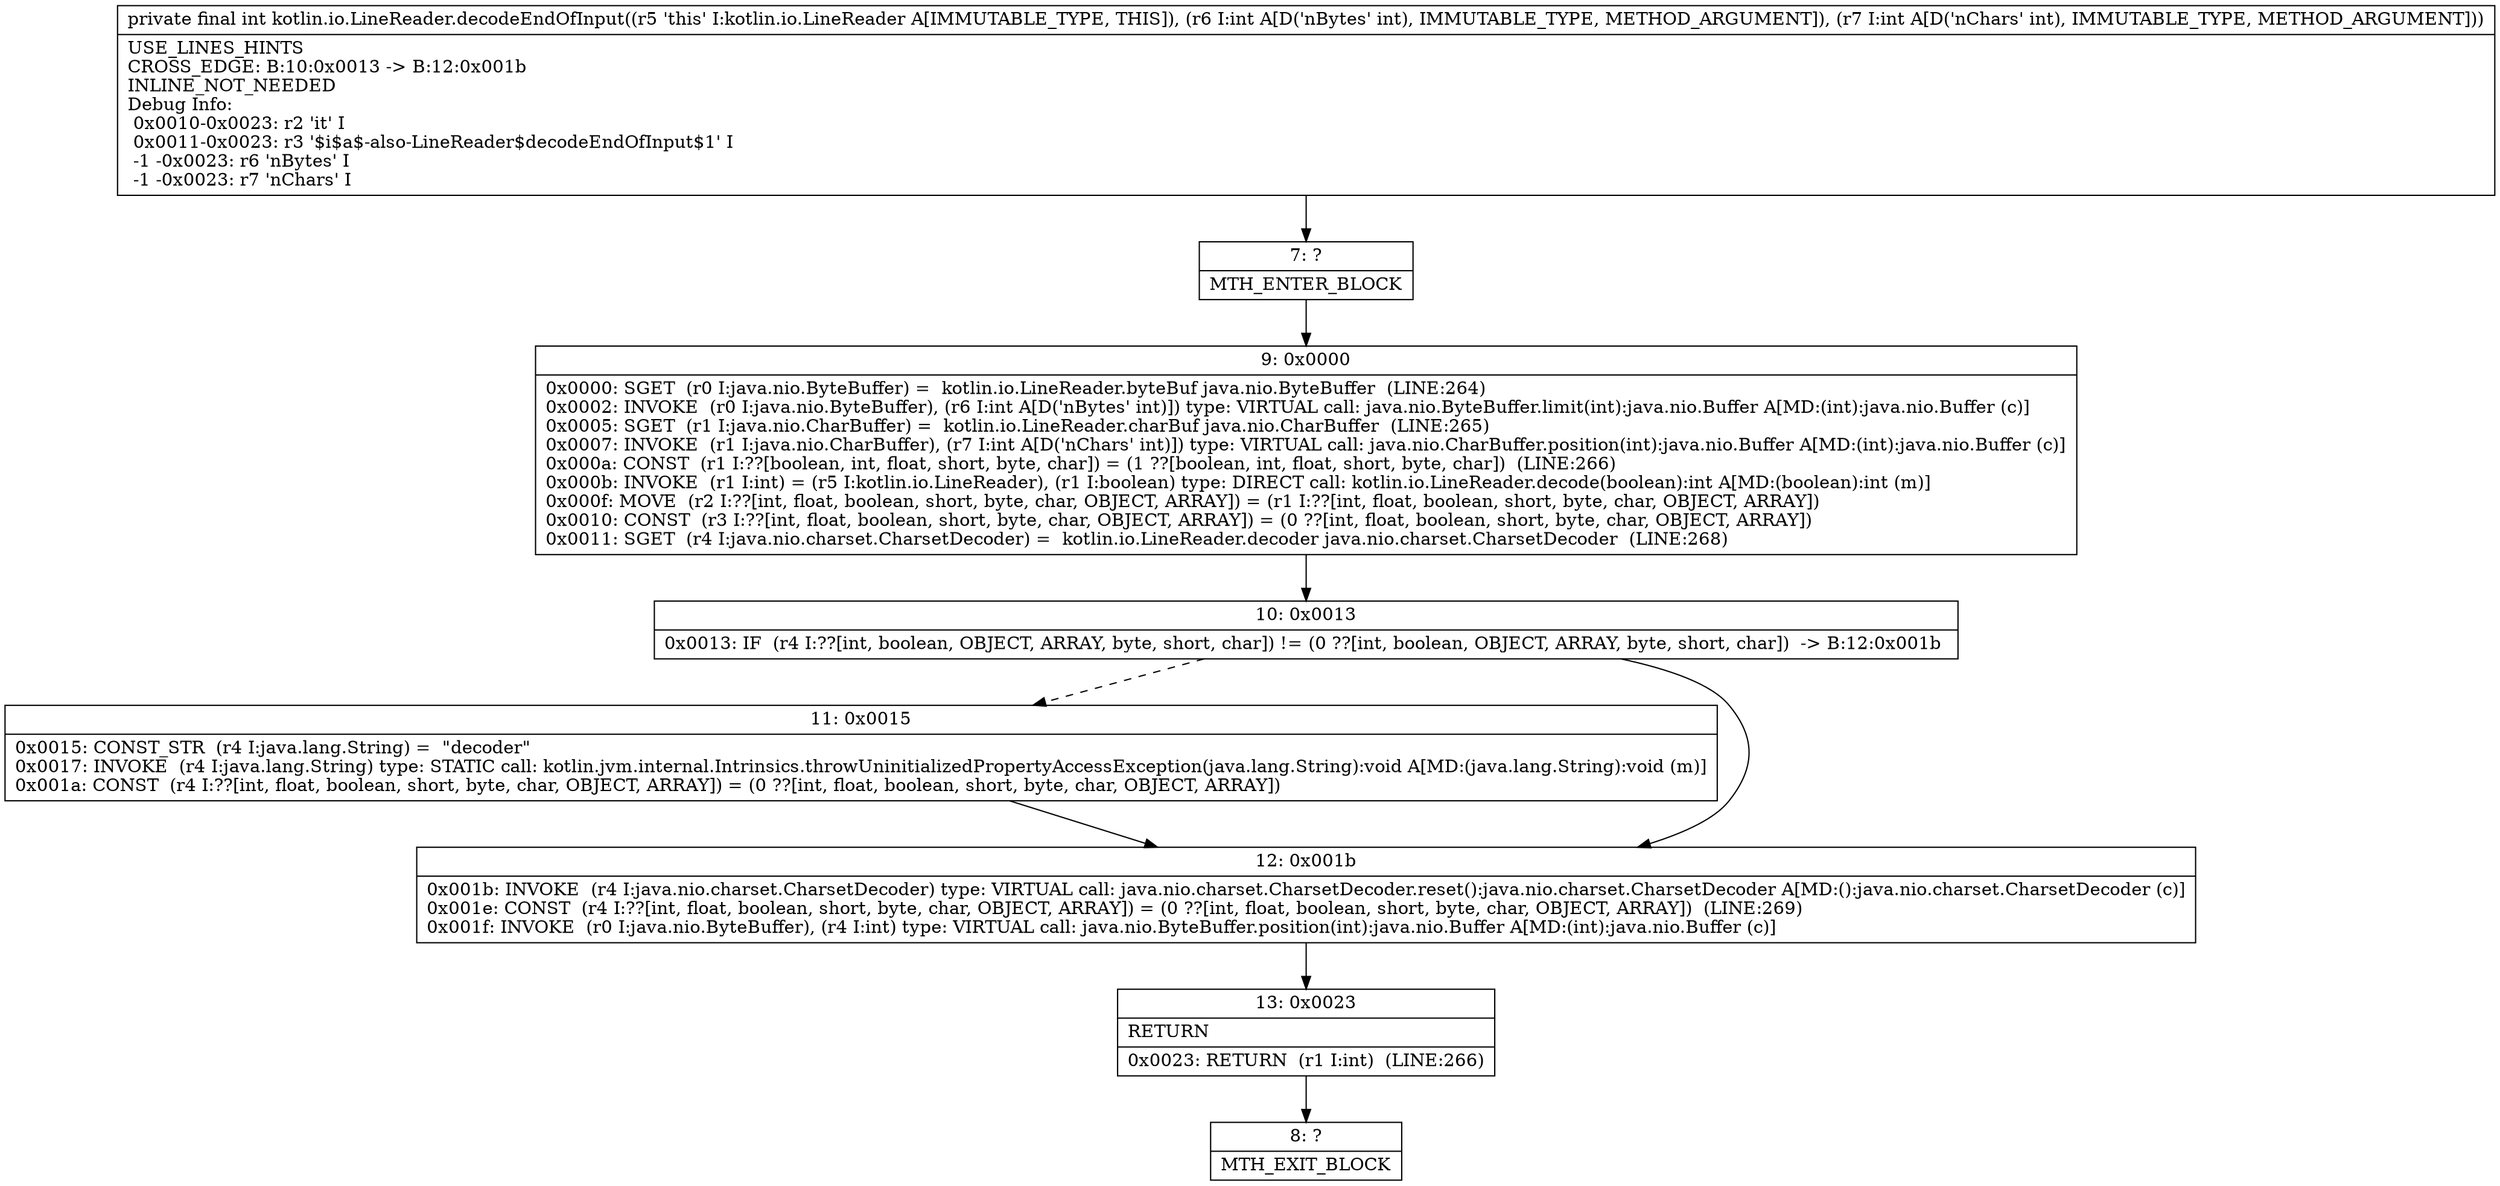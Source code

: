 digraph "CFG forkotlin.io.LineReader.decodeEndOfInput(II)I" {
Node_7 [shape=record,label="{7\:\ ?|MTH_ENTER_BLOCK\l}"];
Node_9 [shape=record,label="{9\:\ 0x0000|0x0000: SGET  (r0 I:java.nio.ByteBuffer) =  kotlin.io.LineReader.byteBuf java.nio.ByteBuffer  (LINE:264)\l0x0002: INVOKE  (r0 I:java.nio.ByteBuffer), (r6 I:int A[D('nBytes' int)]) type: VIRTUAL call: java.nio.ByteBuffer.limit(int):java.nio.Buffer A[MD:(int):java.nio.Buffer (c)]\l0x0005: SGET  (r1 I:java.nio.CharBuffer) =  kotlin.io.LineReader.charBuf java.nio.CharBuffer  (LINE:265)\l0x0007: INVOKE  (r1 I:java.nio.CharBuffer), (r7 I:int A[D('nChars' int)]) type: VIRTUAL call: java.nio.CharBuffer.position(int):java.nio.Buffer A[MD:(int):java.nio.Buffer (c)]\l0x000a: CONST  (r1 I:??[boolean, int, float, short, byte, char]) = (1 ??[boolean, int, float, short, byte, char])  (LINE:266)\l0x000b: INVOKE  (r1 I:int) = (r5 I:kotlin.io.LineReader), (r1 I:boolean) type: DIRECT call: kotlin.io.LineReader.decode(boolean):int A[MD:(boolean):int (m)]\l0x000f: MOVE  (r2 I:??[int, float, boolean, short, byte, char, OBJECT, ARRAY]) = (r1 I:??[int, float, boolean, short, byte, char, OBJECT, ARRAY]) \l0x0010: CONST  (r3 I:??[int, float, boolean, short, byte, char, OBJECT, ARRAY]) = (0 ??[int, float, boolean, short, byte, char, OBJECT, ARRAY]) \l0x0011: SGET  (r4 I:java.nio.charset.CharsetDecoder) =  kotlin.io.LineReader.decoder java.nio.charset.CharsetDecoder  (LINE:268)\l}"];
Node_10 [shape=record,label="{10\:\ 0x0013|0x0013: IF  (r4 I:??[int, boolean, OBJECT, ARRAY, byte, short, char]) != (0 ??[int, boolean, OBJECT, ARRAY, byte, short, char])  \-\> B:12:0x001b \l}"];
Node_11 [shape=record,label="{11\:\ 0x0015|0x0015: CONST_STR  (r4 I:java.lang.String) =  \"decoder\" \l0x0017: INVOKE  (r4 I:java.lang.String) type: STATIC call: kotlin.jvm.internal.Intrinsics.throwUninitializedPropertyAccessException(java.lang.String):void A[MD:(java.lang.String):void (m)]\l0x001a: CONST  (r4 I:??[int, float, boolean, short, byte, char, OBJECT, ARRAY]) = (0 ??[int, float, boolean, short, byte, char, OBJECT, ARRAY]) \l}"];
Node_12 [shape=record,label="{12\:\ 0x001b|0x001b: INVOKE  (r4 I:java.nio.charset.CharsetDecoder) type: VIRTUAL call: java.nio.charset.CharsetDecoder.reset():java.nio.charset.CharsetDecoder A[MD:():java.nio.charset.CharsetDecoder (c)]\l0x001e: CONST  (r4 I:??[int, float, boolean, short, byte, char, OBJECT, ARRAY]) = (0 ??[int, float, boolean, short, byte, char, OBJECT, ARRAY])  (LINE:269)\l0x001f: INVOKE  (r0 I:java.nio.ByteBuffer), (r4 I:int) type: VIRTUAL call: java.nio.ByteBuffer.position(int):java.nio.Buffer A[MD:(int):java.nio.Buffer (c)]\l}"];
Node_13 [shape=record,label="{13\:\ 0x0023|RETURN\l|0x0023: RETURN  (r1 I:int)  (LINE:266)\l}"];
Node_8 [shape=record,label="{8\:\ ?|MTH_EXIT_BLOCK\l}"];
MethodNode[shape=record,label="{private final int kotlin.io.LineReader.decodeEndOfInput((r5 'this' I:kotlin.io.LineReader A[IMMUTABLE_TYPE, THIS]), (r6 I:int A[D('nBytes' int), IMMUTABLE_TYPE, METHOD_ARGUMENT]), (r7 I:int A[D('nChars' int), IMMUTABLE_TYPE, METHOD_ARGUMENT]))  | USE_LINES_HINTS\lCROSS_EDGE: B:10:0x0013 \-\> B:12:0x001b\lINLINE_NOT_NEEDED\lDebug Info:\l  0x0010\-0x0023: r2 'it' I\l  0x0011\-0x0023: r3 '$i$a$\-also\-LineReader$decodeEndOfInput$1' I\l  \-1 \-0x0023: r6 'nBytes' I\l  \-1 \-0x0023: r7 'nChars' I\l}"];
MethodNode -> Node_7;Node_7 -> Node_9;
Node_9 -> Node_10;
Node_10 -> Node_11[style=dashed];
Node_10 -> Node_12;
Node_11 -> Node_12;
Node_12 -> Node_13;
Node_13 -> Node_8;
}

